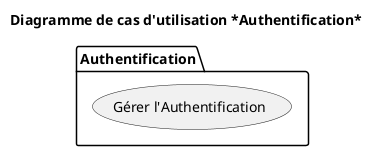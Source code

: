 @startuml 03_authentification
title Diagramme de cas d'utilisation *Authentification*

package Authentification{
    (Gérer l'Authentification) as LOGIN
}

@enduml


